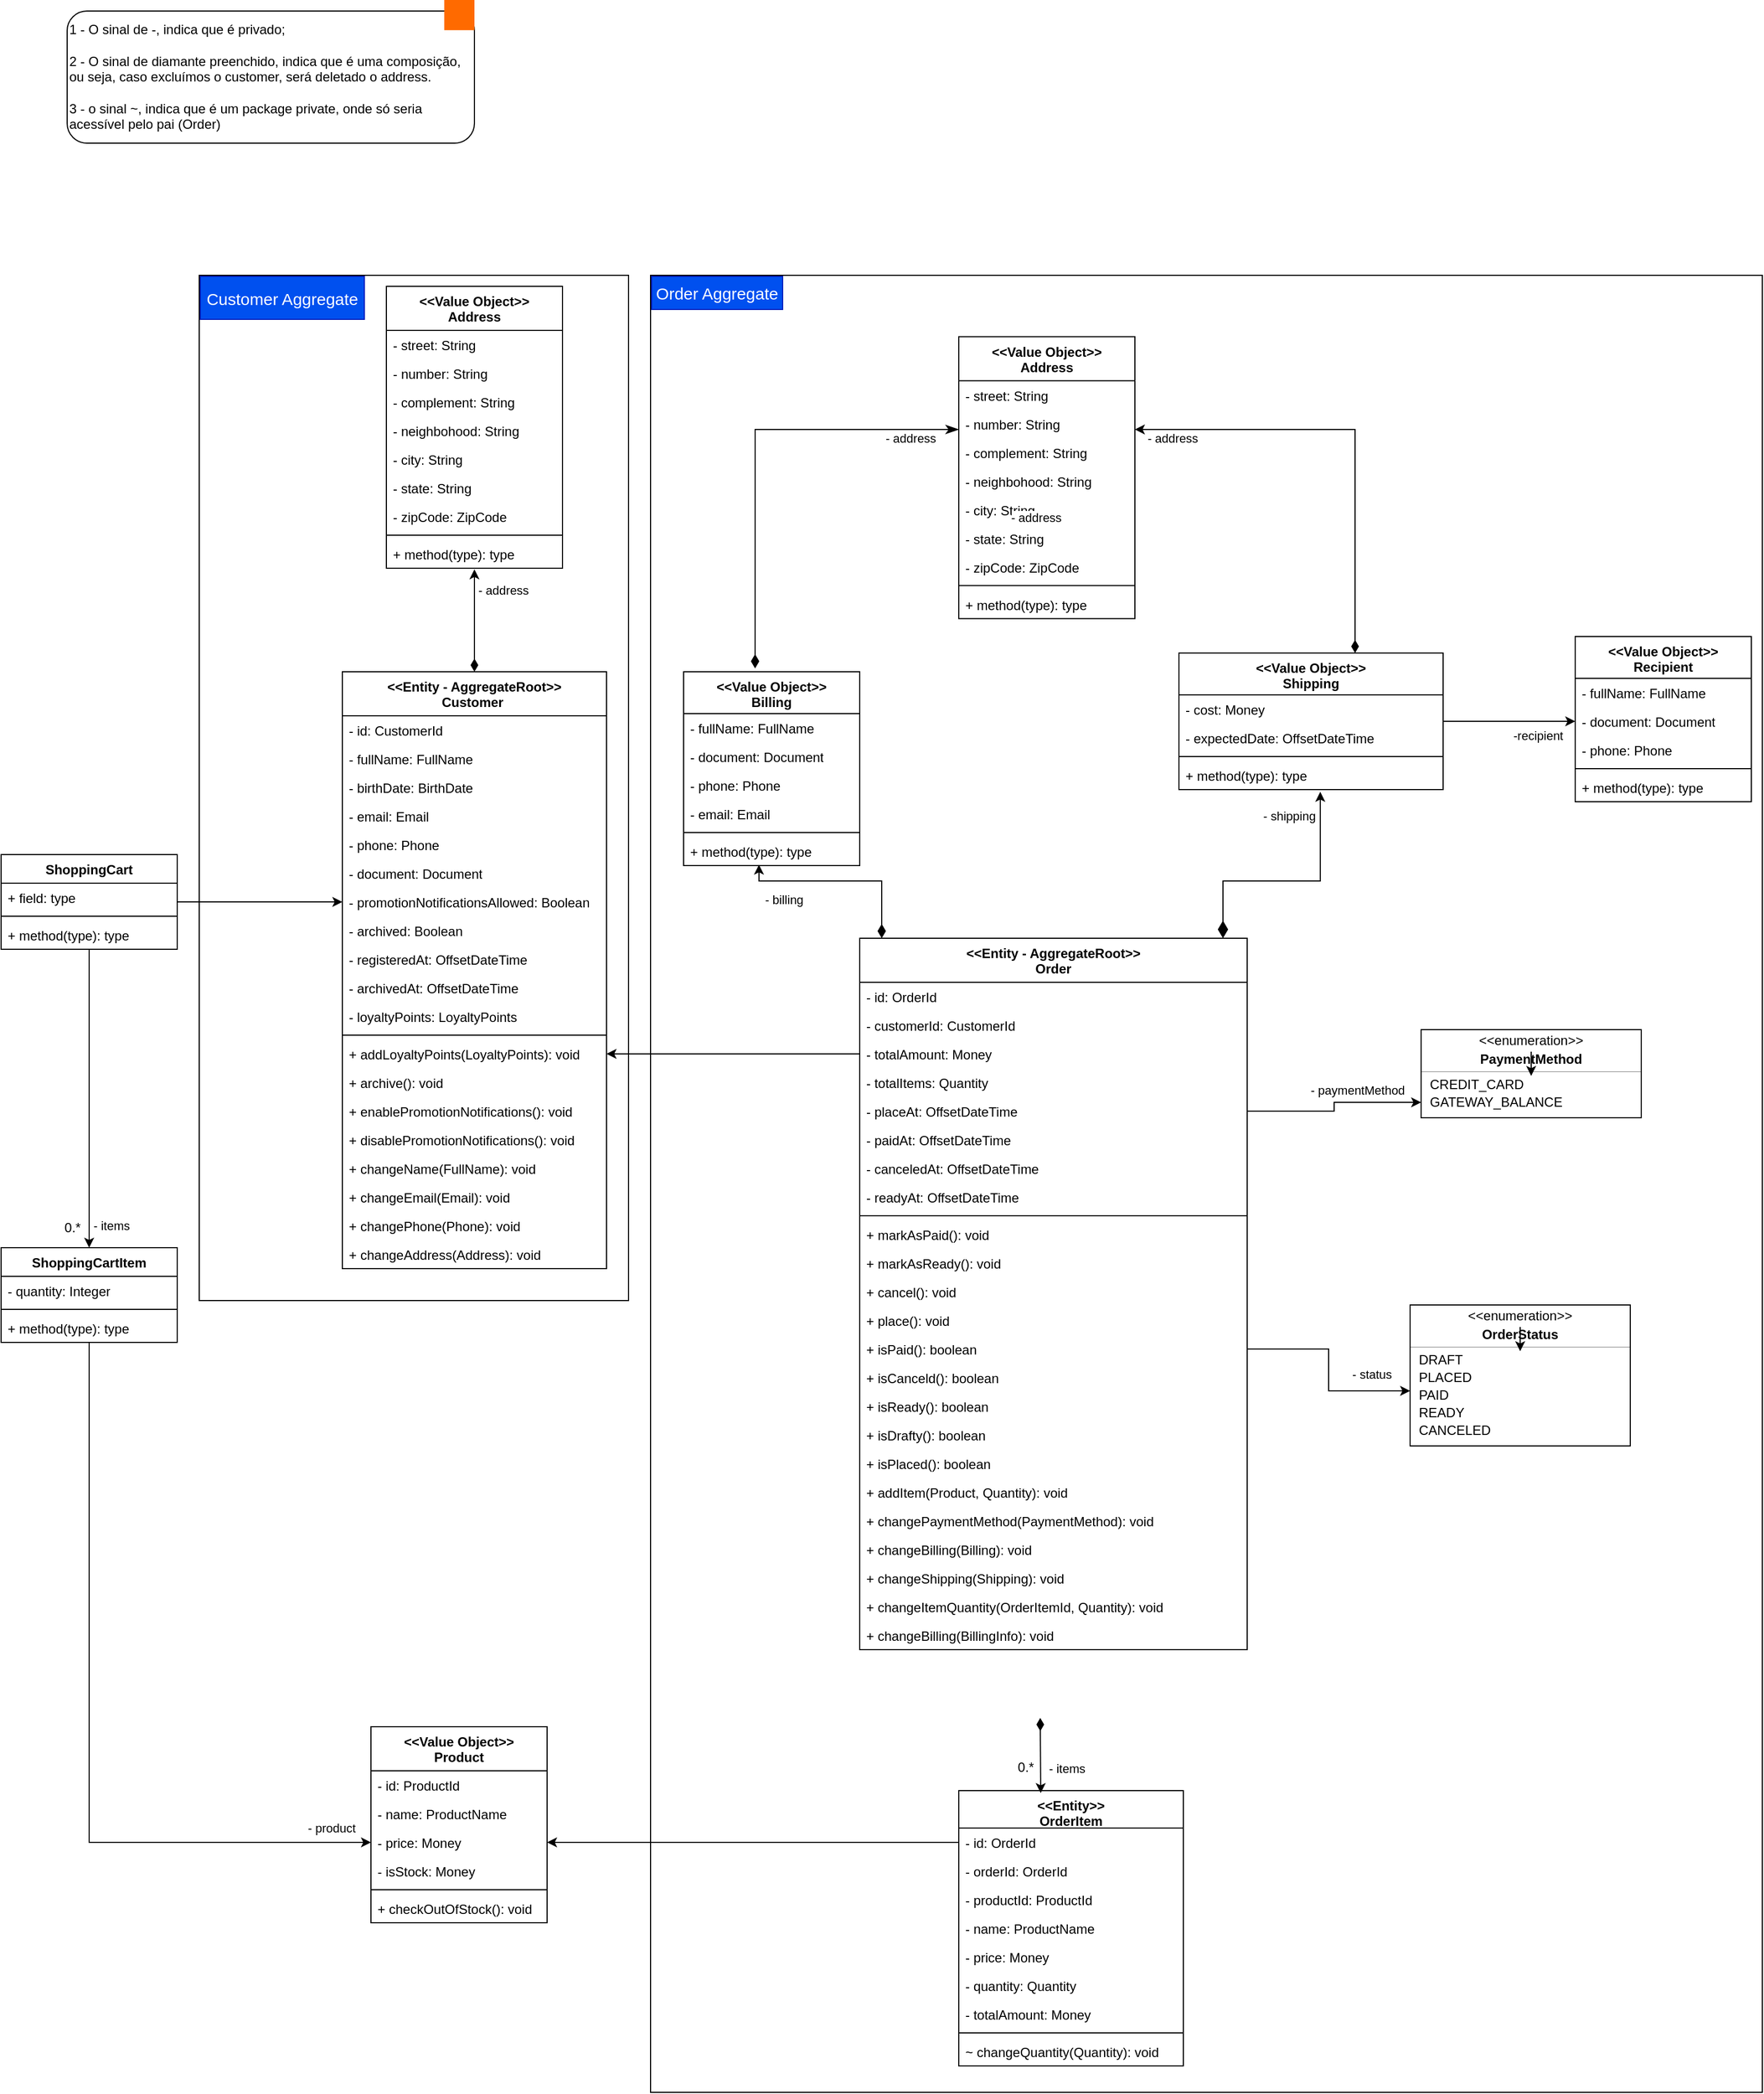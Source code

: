 <mxfile version="28.2.5">
  <diagram name="Página-1" id="GZTUtYAtLmb8CdipmBVA">
    <mxGraphModel dx="1426" dy="2010" grid="1" gridSize="10" guides="1" tooltips="1" connect="1" arrows="1" fold="1" page="1" pageScale="1" pageWidth="827" pageHeight="1169" background="none" math="0" shadow="0">
      <root>
        <mxCell id="0" />
        <mxCell id="1" parent="0" />
        <mxCell id="ZbJWRD8eEI1Ra9pvJPfs-93" value="" style="rounded=0;whiteSpace=wrap;html=1;fillColor=none;" parent="1" vertex="1">
          <mxGeometry x="180" y="-140" width="390" height="931" as="geometry" />
        </mxCell>
        <mxCell id="ZbJWRD8eEI1Ra9pvJPfs-89" value="" style="rounded=0;whiteSpace=wrap;html=1;gradientColor=none;fillColor=none;" parent="1" vertex="1">
          <mxGeometry x="590" y="-140" width="1010" height="1650" as="geometry" />
        </mxCell>
        <mxCell id="lsGLsEjRRWgy3Efg2B9T-23" value="ShoppingCart" style="swimlane;fontStyle=1;align=center;verticalAlign=top;childLayout=stackLayout;horizontal=1;startSize=26;horizontalStack=0;resizeParent=1;resizeParentMax=0;resizeLast=0;collapsible=1;marginBottom=0;whiteSpace=wrap;html=1;" parent="1" vertex="1">
          <mxGeometry y="386" width="160" height="86" as="geometry" />
        </mxCell>
        <mxCell id="lsGLsEjRRWgy3Efg2B9T-24" value="+ field: type" style="text;strokeColor=none;fillColor=none;align=left;verticalAlign=top;spacingLeft=4;spacingRight=4;overflow=hidden;rotatable=0;points=[[0,0.5],[1,0.5]];portConstraint=eastwest;whiteSpace=wrap;html=1;" parent="lsGLsEjRRWgy3Efg2B9T-23" vertex="1">
          <mxGeometry y="26" width="160" height="26" as="geometry" />
        </mxCell>
        <mxCell id="lsGLsEjRRWgy3Efg2B9T-25" value="" style="line;strokeWidth=1;fillColor=none;align=left;verticalAlign=middle;spacingTop=-1;spacingLeft=3;spacingRight=3;rotatable=0;labelPosition=right;points=[];portConstraint=eastwest;strokeColor=inherit;" parent="lsGLsEjRRWgy3Efg2B9T-23" vertex="1">
          <mxGeometry y="52" width="160" height="8" as="geometry" />
        </mxCell>
        <mxCell id="lsGLsEjRRWgy3Efg2B9T-26" value="+ method(type): type" style="text;strokeColor=none;fillColor=none;align=left;verticalAlign=top;spacingLeft=4;spacingRight=4;overflow=hidden;rotatable=0;points=[[0,0.5],[1,0.5]];portConstraint=eastwest;whiteSpace=wrap;html=1;" parent="lsGLsEjRRWgy3Efg2B9T-23" vertex="1">
          <mxGeometry y="60" width="160" height="26" as="geometry" />
        </mxCell>
        <mxCell id="lsGLsEjRRWgy3Efg2B9T-27" value="&lt;div&gt;&amp;lt;&amp;lt;Entity - AggregateRoot&amp;gt;&amp;gt;&lt;span style=&quot;background-color: transparent; color: light-dark(rgb(0, 0, 0), rgb(255, 255, 255));&quot;&gt;&lt;/span&gt;&lt;/div&gt;&lt;div&gt;&lt;span style=&quot;background-color: transparent; color: light-dark(rgb(0, 0, 0), rgb(255, 255, 255));&quot;&gt;Customer&amp;nbsp;&lt;/span&gt;&lt;/div&gt;" style="swimlane;fontStyle=1;align=center;verticalAlign=top;childLayout=stackLayout;horizontal=1;startSize=40;horizontalStack=0;resizeParent=1;resizeParentMax=0;resizeLast=0;collapsible=1;marginBottom=0;whiteSpace=wrap;html=1;" parent="1" vertex="1">
          <mxGeometry x="310" y="220" width="240" height="542" as="geometry" />
        </mxCell>
        <mxCell id="lsGLsEjRRWgy3Efg2B9T-28" value="- id: CustomerId" style="text;strokeColor=none;fillColor=none;align=left;verticalAlign=top;spacingLeft=4;spacingRight=4;overflow=hidden;rotatable=0;points=[[0,0.5],[1,0.5]];portConstraint=eastwest;whiteSpace=wrap;html=1;" parent="lsGLsEjRRWgy3Efg2B9T-27" vertex="1">
          <mxGeometry y="40" width="240" height="26" as="geometry" />
        </mxCell>
        <mxCell id="0FfHhmurZJwmchbnIuFu-1" value="- fullName: FullName" style="text;strokeColor=none;fillColor=none;align=left;verticalAlign=top;spacingLeft=4;spacingRight=4;overflow=hidden;rotatable=0;points=[[0,0.5],[1,0.5]];portConstraint=eastwest;whiteSpace=wrap;html=1;" parent="lsGLsEjRRWgy3Efg2B9T-27" vertex="1">
          <mxGeometry y="66" width="240" height="26" as="geometry" />
        </mxCell>
        <mxCell id="IrXDIPh7EPaMqDA0Avj6-1" value="- birthDate: BirthDate" style="text;strokeColor=none;fillColor=none;align=left;verticalAlign=top;spacingLeft=4;spacingRight=4;overflow=hidden;rotatable=0;points=[[0,0.5],[1,0.5]];portConstraint=eastwest;whiteSpace=wrap;html=1;" parent="lsGLsEjRRWgy3Efg2B9T-27" vertex="1">
          <mxGeometry y="92" width="240" height="26" as="geometry" />
        </mxCell>
        <mxCell id="lsGLsEjRRWgy3Efg2B9T-44" value="- email: Email" style="text;strokeColor=none;fillColor=none;align=left;verticalAlign=top;spacingLeft=4;spacingRight=4;overflow=hidden;rotatable=0;points=[[0,0.5],[1,0.5]];portConstraint=eastwest;whiteSpace=wrap;html=1;" parent="lsGLsEjRRWgy3Efg2B9T-27" vertex="1">
          <mxGeometry y="118" width="240" height="26" as="geometry" />
        </mxCell>
        <mxCell id="IrXDIPh7EPaMqDA0Avj6-2" value="- phone: Phone" style="text;strokeColor=none;fillColor=none;align=left;verticalAlign=top;spacingLeft=4;spacingRight=4;overflow=hidden;rotatable=0;points=[[0,0.5],[1,0.5]];portConstraint=eastwest;whiteSpace=wrap;html=1;" parent="lsGLsEjRRWgy3Efg2B9T-27" vertex="1">
          <mxGeometry y="144" width="240" height="26" as="geometry" />
        </mxCell>
        <mxCell id="lsGLsEjRRWgy3Efg2B9T-45" value="- document: Document" style="text;strokeColor=none;fillColor=none;align=left;verticalAlign=top;spacingLeft=4;spacingRight=4;overflow=hidden;rotatable=0;points=[[0,0.5],[1,0.5]];portConstraint=eastwest;whiteSpace=wrap;html=1;" parent="lsGLsEjRRWgy3Efg2B9T-27" vertex="1">
          <mxGeometry y="170" width="240" height="26" as="geometry" />
        </mxCell>
        <mxCell id="lsGLsEjRRWgy3Efg2B9T-47" value="- promotionNotificationsAllowed: Boolean" style="text;strokeColor=none;fillColor=none;align=left;verticalAlign=top;spacingLeft=4;spacingRight=4;overflow=hidden;rotatable=0;points=[[0,0.5],[1,0.5]];portConstraint=eastwest;whiteSpace=wrap;html=1;" parent="lsGLsEjRRWgy3Efg2B9T-27" vertex="1">
          <mxGeometry y="196" width="240" height="26" as="geometry" />
        </mxCell>
        <mxCell id="IrXDIPh7EPaMqDA0Avj6-3" value="- archived: Boolean" style="text;strokeColor=none;fillColor=none;align=left;verticalAlign=top;spacingLeft=4;spacingRight=4;overflow=hidden;rotatable=0;points=[[0,0.5],[1,0.5]];portConstraint=eastwest;whiteSpace=wrap;html=1;" parent="lsGLsEjRRWgy3Efg2B9T-27" vertex="1">
          <mxGeometry y="222" width="240" height="26" as="geometry" />
        </mxCell>
        <mxCell id="IrXDIPh7EPaMqDA0Avj6-6" value="- registeredAt: OffsetDateTime" style="text;strokeColor=none;fillColor=none;align=left;verticalAlign=top;spacingLeft=4;spacingRight=4;overflow=hidden;rotatable=0;points=[[0,0.5],[1,0.5]];portConstraint=eastwest;whiteSpace=wrap;html=1;" parent="lsGLsEjRRWgy3Efg2B9T-27" vertex="1">
          <mxGeometry y="248" width="240" height="26" as="geometry" />
        </mxCell>
        <mxCell id="IrXDIPh7EPaMqDA0Avj6-8" value="- archivedAt: OffsetDateTime" style="text;strokeColor=none;fillColor=none;align=left;verticalAlign=top;spacingLeft=4;spacingRight=4;overflow=hidden;rotatable=0;points=[[0,0.5],[1,0.5]];portConstraint=eastwest;whiteSpace=wrap;html=1;" parent="lsGLsEjRRWgy3Efg2B9T-27" vertex="1">
          <mxGeometry y="274" width="240" height="26" as="geometry" />
        </mxCell>
        <mxCell id="IrXDIPh7EPaMqDA0Avj6-13" value="- loyaltyPoints: LoyaltyPoints" style="text;strokeColor=none;fillColor=none;align=left;verticalAlign=top;spacingLeft=4;spacingRight=4;overflow=hidden;rotatable=0;points=[[0,0.5],[1,0.5]];portConstraint=eastwest;whiteSpace=wrap;html=1;" parent="lsGLsEjRRWgy3Efg2B9T-27" vertex="1">
          <mxGeometry y="300" width="240" height="26" as="geometry" />
        </mxCell>
        <mxCell id="lsGLsEjRRWgy3Efg2B9T-29" value="" style="line;strokeWidth=1;fillColor=none;align=left;verticalAlign=middle;spacingTop=-1;spacingLeft=3;spacingRight=3;rotatable=0;labelPosition=right;points=[];portConstraint=eastwest;strokeColor=inherit;" parent="lsGLsEjRRWgy3Efg2B9T-27" vertex="1">
          <mxGeometry y="326" width="240" height="8" as="geometry" />
        </mxCell>
        <mxCell id="lsGLsEjRRWgy3Efg2B9T-30" value="+ addLoyaltyPoints(LoyaltyPoints): void" style="text;strokeColor=none;fillColor=none;align=left;verticalAlign=top;spacingLeft=4;spacingRight=4;overflow=hidden;rotatable=0;points=[[0,0.5],[1,0.5]];portConstraint=eastwest;whiteSpace=wrap;html=1;" parent="lsGLsEjRRWgy3Efg2B9T-27" vertex="1">
          <mxGeometry y="334" width="240" height="26" as="geometry" />
        </mxCell>
        <mxCell id="8MQEZoxUqFhfqiZca8yh-1" value="+ archive(): void" style="text;strokeColor=none;fillColor=none;align=left;verticalAlign=top;spacingLeft=4;spacingRight=4;overflow=hidden;rotatable=0;points=[[0,0.5],[1,0.5]];portConstraint=eastwest;whiteSpace=wrap;html=1;" parent="lsGLsEjRRWgy3Efg2B9T-27" vertex="1">
          <mxGeometry y="360" width="240" height="26" as="geometry" />
        </mxCell>
        <mxCell id="8MQEZoxUqFhfqiZca8yh-2" value="+ enablePromotionNotifications(): void" style="text;strokeColor=none;fillColor=none;align=left;verticalAlign=top;spacingLeft=4;spacingRight=4;overflow=hidden;rotatable=0;points=[[0,0.5],[1,0.5]];portConstraint=eastwest;whiteSpace=wrap;html=1;" parent="lsGLsEjRRWgy3Efg2B9T-27" vertex="1">
          <mxGeometry y="386" width="240" height="26" as="geometry" />
        </mxCell>
        <mxCell id="lsGLsEjRRWgy3Efg2B9T-46" value="+ disablePromotionNotifications(): void" style="text;strokeColor=none;fillColor=none;align=left;verticalAlign=top;spacingLeft=4;spacingRight=4;overflow=hidden;rotatable=0;points=[[0,0.5],[1,0.5]];portConstraint=eastwest;whiteSpace=wrap;html=1;" parent="lsGLsEjRRWgy3Efg2B9T-27" vertex="1">
          <mxGeometry y="412" width="240" height="26" as="geometry" />
        </mxCell>
        <mxCell id="8MQEZoxUqFhfqiZca8yh-3" value="+ changeName(FullName): void" style="text;strokeColor=none;fillColor=none;align=left;verticalAlign=top;spacingLeft=4;spacingRight=4;overflow=hidden;rotatable=0;points=[[0,0.5],[1,0.5]];portConstraint=eastwest;whiteSpace=wrap;html=1;" parent="lsGLsEjRRWgy3Efg2B9T-27" vertex="1">
          <mxGeometry y="438" width="240" height="26" as="geometry" />
        </mxCell>
        <mxCell id="8MQEZoxUqFhfqiZca8yh-4" value="+ changeEmail(Email): void" style="text;strokeColor=none;fillColor=none;align=left;verticalAlign=top;spacingLeft=4;spacingRight=4;overflow=hidden;rotatable=0;points=[[0,0.5],[1,0.5]];portConstraint=eastwest;whiteSpace=wrap;html=1;" parent="lsGLsEjRRWgy3Efg2B9T-27" vertex="1">
          <mxGeometry y="464" width="240" height="26" as="geometry" />
        </mxCell>
        <mxCell id="8MQEZoxUqFhfqiZca8yh-5" value="+ changePhone(Phone): void" style="text;strokeColor=none;fillColor=none;align=left;verticalAlign=top;spacingLeft=4;spacingRight=4;overflow=hidden;rotatable=0;points=[[0,0.5],[1,0.5]];portConstraint=eastwest;whiteSpace=wrap;html=1;" parent="lsGLsEjRRWgy3Efg2B9T-27" vertex="1">
          <mxGeometry y="490" width="240" height="26" as="geometry" />
        </mxCell>
        <mxCell id="qNsiMf-YWHq0yiiy-Iy_-15" value="+ changeAddress(Address): void" style="text;strokeColor=none;fillColor=none;align=left;verticalAlign=top;spacingLeft=4;spacingRight=4;overflow=hidden;rotatable=0;points=[[0,0.5],[1,0.5]];portConstraint=eastwest;whiteSpace=wrap;html=1;" parent="lsGLsEjRRWgy3Efg2B9T-27" vertex="1">
          <mxGeometry y="516" width="240" height="26" as="geometry" />
        </mxCell>
        <mxCell id="lsGLsEjRRWgy3Efg2B9T-31" value="&lt;div&gt;&amp;lt;&amp;lt;Entity - AggregateRoot&amp;gt;&amp;gt;&lt;/div&gt;Order" style="swimlane;fontStyle=1;align=center;verticalAlign=top;childLayout=stackLayout;horizontal=1;startSize=40;horizontalStack=0;resizeParent=1;resizeParentMax=0;resizeLast=0;collapsible=1;marginBottom=0;whiteSpace=wrap;html=1;" parent="1" vertex="1">
          <mxGeometry x="780" y="462" width="352" height="646" as="geometry" />
        </mxCell>
        <mxCell id="ZbJWRD8eEI1Ra9pvJPfs-3" value="- id: OrderId" style="text;strokeColor=none;fillColor=none;align=left;verticalAlign=top;spacingLeft=4;spacingRight=4;overflow=hidden;rotatable=0;points=[[0,0.5],[1,0.5]];portConstraint=eastwest;whiteSpace=wrap;html=1;" parent="lsGLsEjRRWgy3Efg2B9T-31" vertex="1">
          <mxGeometry y="40" width="352" height="26" as="geometry" />
        </mxCell>
        <mxCell id="ZbJWRD8eEI1Ra9pvJPfs-88" value="- customerId: CustomerId" style="text;strokeColor=none;fillColor=none;align=left;verticalAlign=top;spacingLeft=4;spacingRight=4;overflow=hidden;rotatable=0;points=[[0,0.5],[1,0.5]];portConstraint=eastwest;whiteSpace=wrap;html=1;" parent="lsGLsEjRRWgy3Efg2B9T-31" vertex="1">
          <mxGeometry y="66" width="352" height="26" as="geometry" />
        </mxCell>
        <mxCell id="ZbJWRD8eEI1Ra9pvJPfs-4" value="- totalAmount: Money" style="text;strokeColor=none;fillColor=none;align=left;verticalAlign=top;spacingLeft=4;spacingRight=4;overflow=hidden;rotatable=0;points=[[0,0.5],[1,0.5]];portConstraint=eastwest;whiteSpace=wrap;html=1;" parent="lsGLsEjRRWgy3Efg2B9T-31" vertex="1">
          <mxGeometry y="92" width="352" height="26" as="geometry" />
        </mxCell>
        <mxCell id="ZbJWRD8eEI1Ra9pvJPfs-6" value="- totalItems: Quantity" style="text;strokeColor=none;fillColor=none;align=left;verticalAlign=top;spacingLeft=4;spacingRight=4;overflow=hidden;rotatable=0;points=[[0,0.5],[1,0.5]];portConstraint=eastwest;whiteSpace=wrap;html=1;" parent="lsGLsEjRRWgy3Efg2B9T-31" vertex="1">
          <mxGeometry y="118" width="352" height="26" as="geometry" />
        </mxCell>
        <mxCell id="ZbJWRD8eEI1Ra9pvJPfs-7" value="- placeAt: OffsetDateTime" style="text;strokeColor=none;fillColor=none;align=left;verticalAlign=top;spacingLeft=4;spacingRight=4;overflow=hidden;rotatable=0;points=[[0,0.5],[1,0.5]];portConstraint=eastwest;whiteSpace=wrap;html=1;" parent="lsGLsEjRRWgy3Efg2B9T-31" vertex="1">
          <mxGeometry y="144" width="352" height="26" as="geometry" />
        </mxCell>
        <mxCell id="ZbJWRD8eEI1Ra9pvJPfs-8" value="- paidAt: OffsetDateTime" style="text;strokeColor=none;fillColor=none;align=left;verticalAlign=top;spacingLeft=4;spacingRight=4;overflow=hidden;rotatable=0;points=[[0,0.5],[1,0.5]];portConstraint=eastwest;whiteSpace=wrap;html=1;" parent="lsGLsEjRRWgy3Efg2B9T-31" vertex="1">
          <mxGeometry y="170" width="352" height="26" as="geometry" />
        </mxCell>
        <mxCell id="ZbJWRD8eEI1Ra9pvJPfs-9" value="- canceledAt: OffsetDateTime" style="text;strokeColor=none;fillColor=none;align=left;verticalAlign=top;spacingLeft=4;spacingRight=4;overflow=hidden;rotatable=0;points=[[0,0.5],[1,0.5]];portConstraint=eastwest;whiteSpace=wrap;html=1;" parent="lsGLsEjRRWgy3Efg2B9T-31" vertex="1">
          <mxGeometry y="196" width="352" height="26" as="geometry" />
        </mxCell>
        <mxCell id="ZbJWRD8eEI1Ra9pvJPfs-10" value="- readyAt: OffsetDateTime" style="text;strokeColor=none;fillColor=none;align=left;verticalAlign=top;spacingLeft=4;spacingRight=4;overflow=hidden;rotatable=0;points=[[0,0.5],[1,0.5]];portConstraint=eastwest;whiteSpace=wrap;html=1;" parent="lsGLsEjRRWgy3Efg2B9T-31" vertex="1">
          <mxGeometry y="222" width="352" height="26" as="geometry" />
        </mxCell>
        <mxCell id="lsGLsEjRRWgy3Efg2B9T-33" value="" style="line;strokeWidth=1;fillColor=none;align=left;verticalAlign=middle;spacingTop=-1;spacingLeft=3;spacingRight=3;rotatable=0;labelPosition=right;points=[];portConstraint=eastwest;strokeColor=inherit;" parent="lsGLsEjRRWgy3Efg2B9T-31" vertex="1">
          <mxGeometry y="248" width="352" height="8" as="geometry" />
        </mxCell>
        <mxCell id="lsGLsEjRRWgy3Efg2B9T-34" value="+ markAsPaid(): void" style="text;strokeColor=none;fillColor=none;align=left;verticalAlign=top;spacingLeft=4;spacingRight=4;overflow=hidden;rotatable=0;points=[[0,0.5],[1,0.5]];portConstraint=eastwest;whiteSpace=wrap;html=1;" parent="lsGLsEjRRWgy3Efg2B9T-31" vertex="1">
          <mxGeometry y="256" width="352" height="26" as="geometry" />
        </mxCell>
        <mxCell id="ZbJWRD8eEI1Ra9pvJPfs-12" value="+ markAsReady(): void" style="text;strokeColor=none;fillColor=none;align=left;verticalAlign=top;spacingLeft=4;spacingRight=4;overflow=hidden;rotatable=0;points=[[0,0.5],[1,0.5]];portConstraint=eastwest;whiteSpace=wrap;html=1;" parent="lsGLsEjRRWgy3Efg2B9T-31" vertex="1">
          <mxGeometry y="282" width="352" height="26" as="geometry" />
        </mxCell>
        <mxCell id="ZbJWRD8eEI1Ra9pvJPfs-13" value="+ cancel(): void" style="text;strokeColor=none;fillColor=none;align=left;verticalAlign=top;spacingLeft=4;spacingRight=4;overflow=hidden;rotatable=0;points=[[0,0.5],[1,0.5]];portConstraint=eastwest;whiteSpace=wrap;html=1;" parent="lsGLsEjRRWgy3Efg2B9T-31" vertex="1">
          <mxGeometry y="308" width="352" height="26" as="geometry" />
        </mxCell>
        <mxCell id="ZbJWRD8eEI1Ra9pvJPfs-14" value="+ place(): void" style="text;strokeColor=none;fillColor=none;align=left;verticalAlign=top;spacingLeft=4;spacingRight=4;overflow=hidden;rotatable=0;points=[[0,0.5],[1,0.5]];portConstraint=eastwest;whiteSpace=wrap;html=1;" parent="lsGLsEjRRWgy3Efg2B9T-31" vertex="1">
          <mxGeometry y="334" width="352" height="26" as="geometry" />
        </mxCell>
        <mxCell id="ZbJWRD8eEI1Ra9pvJPfs-15" value="+ isPaid(): boolean" style="text;strokeColor=none;fillColor=none;align=left;verticalAlign=top;spacingLeft=4;spacingRight=4;overflow=hidden;rotatable=0;points=[[0,0.5],[1,0.5]];portConstraint=eastwest;whiteSpace=wrap;html=1;" parent="lsGLsEjRRWgy3Efg2B9T-31" vertex="1">
          <mxGeometry y="360" width="352" height="26" as="geometry" />
        </mxCell>
        <mxCell id="ZbJWRD8eEI1Ra9pvJPfs-16" value="+ isCanceld(): boolean" style="text;strokeColor=none;fillColor=none;align=left;verticalAlign=top;spacingLeft=4;spacingRight=4;overflow=hidden;rotatable=0;points=[[0,0.5],[1,0.5]];portConstraint=eastwest;whiteSpace=wrap;html=1;" parent="lsGLsEjRRWgy3Efg2B9T-31" vertex="1">
          <mxGeometry y="386" width="352" height="26" as="geometry" />
        </mxCell>
        <mxCell id="ZbJWRD8eEI1Ra9pvJPfs-17" value="+ isReady(): boolean" style="text;strokeColor=none;fillColor=none;align=left;verticalAlign=top;spacingLeft=4;spacingRight=4;overflow=hidden;rotatable=0;points=[[0,0.5],[1,0.5]];portConstraint=eastwest;whiteSpace=wrap;html=1;" parent="lsGLsEjRRWgy3Efg2B9T-31" vertex="1">
          <mxGeometry y="412" width="352" height="26" as="geometry" />
        </mxCell>
        <mxCell id="ZbJWRD8eEI1Ra9pvJPfs-18" value="+ isDrafty(): boolean" style="text;strokeColor=none;fillColor=none;align=left;verticalAlign=top;spacingLeft=4;spacingRight=4;overflow=hidden;rotatable=0;points=[[0,0.5],[1,0.5]];portConstraint=eastwest;whiteSpace=wrap;html=1;" parent="lsGLsEjRRWgy3Efg2B9T-31" vertex="1">
          <mxGeometry y="438" width="352" height="26" as="geometry" />
        </mxCell>
        <mxCell id="ZbJWRD8eEI1Ra9pvJPfs-19" value="+ isPlaced(): boolean" style="text;strokeColor=none;fillColor=none;align=left;verticalAlign=top;spacingLeft=4;spacingRight=4;overflow=hidden;rotatable=0;points=[[0,0.5],[1,0.5]];portConstraint=eastwest;whiteSpace=wrap;html=1;" parent="lsGLsEjRRWgy3Efg2B9T-31" vertex="1">
          <mxGeometry y="464" width="352" height="26" as="geometry" />
        </mxCell>
        <mxCell id="ZbJWRD8eEI1Ra9pvJPfs-20" value="+ addItem(Product, Quantity): void" style="text;strokeColor=none;fillColor=none;align=left;verticalAlign=top;spacingLeft=4;spacingRight=4;overflow=hidden;rotatable=0;points=[[0,0.5],[1,0.5]];portConstraint=eastwest;whiteSpace=wrap;html=1;" parent="lsGLsEjRRWgy3Efg2B9T-31" vertex="1">
          <mxGeometry y="490" width="352" height="26" as="geometry" />
        </mxCell>
        <mxCell id="ZbJWRD8eEI1Ra9pvJPfs-86" value="+ changePaymentMethod(PaymentMethod): void" style="text;strokeColor=none;fillColor=none;align=left;verticalAlign=top;spacingLeft=4;spacingRight=4;overflow=hidden;rotatable=0;points=[[0,0.5],[1,0.5]];portConstraint=eastwest;whiteSpace=wrap;html=1;" parent="lsGLsEjRRWgy3Efg2B9T-31" vertex="1">
          <mxGeometry y="516" width="352" height="26" as="geometry" />
        </mxCell>
        <mxCell id="ZbJWRD8eEI1Ra9pvJPfs-48" value="+ changeBilling(Billing): void" style="text;strokeColor=none;fillColor=none;align=left;verticalAlign=top;spacingLeft=4;spacingRight=4;overflow=hidden;rotatable=0;points=[[0,0.5],[1,0.5]];portConstraint=eastwest;whiteSpace=wrap;html=1;" parent="lsGLsEjRRWgy3Efg2B9T-31" vertex="1">
          <mxGeometry y="542" width="352" height="26" as="geometry" />
        </mxCell>
        <mxCell id="ZbJWRD8eEI1Ra9pvJPfs-51" value="+ changeShipping(Shipping): void" style="text;strokeColor=none;fillColor=none;align=left;verticalAlign=top;spacingLeft=4;spacingRight=4;overflow=hidden;rotatable=0;points=[[0,0.5],[1,0.5]];portConstraint=eastwest;whiteSpace=wrap;html=1;" parent="lsGLsEjRRWgy3Efg2B9T-31" vertex="1">
          <mxGeometry y="568" width="352" height="26" as="geometry" />
        </mxCell>
        <mxCell id="ZbJWRD8eEI1Ra9pvJPfs-85" value="+ changeItemQuantity(OrderItemId, Quantity): void" style="text;strokeColor=none;fillColor=none;align=left;verticalAlign=top;spacingLeft=4;spacingRight=4;overflow=hidden;rotatable=0;points=[[0,0.5],[1,0.5]];portConstraint=eastwest;whiteSpace=wrap;html=1;" parent="lsGLsEjRRWgy3Efg2B9T-31" vertex="1">
          <mxGeometry y="594" width="352" height="26" as="geometry" />
        </mxCell>
        <mxCell id="ZbJWRD8eEI1Ra9pvJPfs-92" value="+ changeBilling(BillingInfo): void" style="text;strokeColor=none;fillColor=none;align=left;verticalAlign=top;spacingLeft=4;spacingRight=4;overflow=hidden;rotatable=0;points=[[0,0.5],[1,0.5]];portConstraint=eastwest;whiteSpace=wrap;html=1;" parent="lsGLsEjRRWgy3Efg2B9T-31" vertex="1">
          <mxGeometry y="620" width="352" height="26" as="geometry" />
        </mxCell>
        <mxCell id="lsGLsEjRRWgy3Efg2B9T-35" value="&lt;div&gt;&amp;lt;&amp;lt;Value Object&amp;gt;&amp;gt;&lt;/div&gt;Address" style="swimlane;fontStyle=1;align=center;verticalAlign=top;childLayout=stackLayout;horizontal=1;startSize=40;horizontalStack=0;resizeParent=1;resizeParentMax=0;resizeLast=0;collapsible=1;marginBottom=0;whiteSpace=wrap;html=1;" parent="1" vertex="1">
          <mxGeometry x="870" y="-84.3" width="160" height="256" as="geometry" />
        </mxCell>
        <mxCell id="lsGLsEjRRWgy3Efg2B9T-36" value="- street: String" style="text;strokeColor=none;fillColor=none;align=left;verticalAlign=top;spacingLeft=4;spacingRight=4;overflow=hidden;rotatable=0;points=[[0,0.5],[1,0.5]];portConstraint=eastwest;whiteSpace=wrap;html=1;" parent="lsGLsEjRRWgy3Efg2B9T-35" vertex="1">
          <mxGeometry y="40" width="160" height="26" as="geometry" />
        </mxCell>
        <mxCell id="qNsiMf-YWHq0yiiy-Iy_-8" value="- number: String" style="text;strokeColor=none;fillColor=none;align=left;verticalAlign=top;spacingLeft=4;spacingRight=4;overflow=hidden;rotatable=0;points=[[0,0.5],[1,0.5]];portConstraint=eastwest;whiteSpace=wrap;html=1;" parent="lsGLsEjRRWgy3Efg2B9T-35" vertex="1">
          <mxGeometry y="66" width="160" height="26" as="geometry" />
        </mxCell>
        <mxCell id="qNsiMf-YWHq0yiiy-Iy_-9" value="- complement: String" style="text;strokeColor=none;fillColor=none;align=left;verticalAlign=top;spacingLeft=4;spacingRight=4;overflow=hidden;rotatable=0;points=[[0,0.5],[1,0.5]];portConstraint=eastwest;whiteSpace=wrap;html=1;" parent="lsGLsEjRRWgy3Efg2B9T-35" vertex="1">
          <mxGeometry y="92" width="160" height="26" as="geometry" />
        </mxCell>
        <mxCell id="qNsiMf-YWHq0yiiy-Iy_-10" value="- neighbohood: String" style="text;strokeColor=none;fillColor=none;align=left;verticalAlign=top;spacingLeft=4;spacingRight=4;overflow=hidden;rotatable=0;points=[[0,0.5],[1,0.5]];portConstraint=eastwest;whiteSpace=wrap;html=1;" parent="lsGLsEjRRWgy3Efg2B9T-35" vertex="1">
          <mxGeometry y="118" width="160" height="26" as="geometry" />
        </mxCell>
        <mxCell id="qNsiMf-YWHq0yiiy-Iy_-11" value="- city: String" style="text;strokeColor=none;fillColor=none;align=left;verticalAlign=top;spacingLeft=4;spacingRight=4;overflow=hidden;rotatable=0;points=[[0,0.5],[1,0.5]];portConstraint=eastwest;whiteSpace=wrap;html=1;" parent="lsGLsEjRRWgy3Efg2B9T-35" vertex="1">
          <mxGeometry y="144" width="160" height="26" as="geometry" />
        </mxCell>
        <mxCell id="qNsiMf-YWHq0yiiy-Iy_-12" value="- state: String" style="text;strokeColor=none;fillColor=none;align=left;verticalAlign=top;spacingLeft=4;spacingRight=4;overflow=hidden;rotatable=0;points=[[0,0.5],[1,0.5]];portConstraint=eastwest;whiteSpace=wrap;html=1;" parent="lsGLsEjRRWgy3Efg2B9T-35" vertex="1">
          <mxGeometry y="170" width="160" height="26" as="geometry" />
        </mxCell>
        <mxCell id="qNsiMf-YWHq0yiiy-Iy_-13" value="- zipCode: ZipCode" style="text;strokeColor=none;fillColor=none;align=left;verticalAlign=top;spacingLeft=4;spacingRight=4;overflow=hidden;rotatable=0;points=[[0,0.5],[1,0.5]];portConstraint=eastwest;whiteSpace=wrap;html=1;" parent="lsGLsEjRRWgy3Efg2B9T-35" vertex="1">
          <mxGeometry y="196" width="160" height="26" as="geometry" />
        </mxCell>
        <mxCell id="lsGLsEjRRWgy3Efg2B9T-37" value="" style="line;strokeWidth=1;fillColor=none;align=left;verticalAlign=middle;spacingTop=-1;spacingLeft=3;spacingRight=3;rotatable=0;labelPosition=right;points=[];portConstraint=eastwest;strokeColor=inherit;" parent="lsGLsEjRRWgy3Efg2B9T-35" vertex="1">
          <mxGeometry y="222" width="160" height="8" as="geometry" />
        </mxCell>
        <mxCell id="lsGLsEjRRWgy3Efg2B9T-38" value="+ method(type): type" style="text;strokeColor=none;fillColor=none;align=left;verticalAlign=top;spacingLeft=4;spacingRight=4;overflow=hidden;rotatable=0;points=[[0,0.5],[1,0.5]];portConstraint=eastwest;whiteSpace=wrap;html=1;" parent="lsGLsEjRRWgy3Efg2B9T-35" vertex="1">
          <mxGeometry y="230" width="160" height="26" as="geometry" />
        </mxCell>
        <mxCell id="lsGLsEjRRWgy3Efg2B9T-70" style="edgeStyle=orthogonalEdgeStyle;rounded=0;orthogonalLoop=1;jettySize=auto;html=1;entryX=0;entryY=0.5;entryDx=0;entryDy=0;" parent="1" source="lsGLsEjRRWgy3Efg2B9T-39" target="lsGLsEjRRWgy3Efg2B9T-63" edge="1">
          <mxGeometry relative="1" as="geometry" />
        </mxCell>
        <mxCell id="lsGLsEjRRWgy3Efg2B9T-77" value="- product" style="edgeLabel;html=1;align=center;verticalAlign=middle;resizable=0;points=[];" parent="lsGLsEjRRWgy3Efg2B9T-70" vertex="1" connectable="0">
          <mxGeometry x="-0.029" y="-1" relative="1" as="geometry">
            <mxPoint x="221" y="96" as="offset" />
          </mxGeometry>
        </mxCell>
        <mxCell id="lsGLsEjRRWgy3Efg2B9T-39" value="ShoppingCartItem" style="swimlane;fontStyle=1;align=center;verticalAlign=top;childLayout=stackLayout;horizontal=1;startSize=26;horizontalStack=0;resizeParent=1;resizeParentMax=0;resizeLast=0;collapsible=1;marginBottom=0;whiteSpace=wrap;html=1;" parent="1" vertex="1">
          <mxGeometry y="743" width="160" height="86" as="geometry" />
        </mxCell>
        <mxCell id="lsGLsEjRRWgy3Efg2B9T-40" value="- quantity: Integer" style="text;strokeColor=none;fillColor=none;align=left;verticalAlign=top;spacingLeft=4;spacingRight=4;overflow=hidden;rotatable=0;points=[[0,0.5],[1,0.5]];portConstraint=eastwest;whiteSpace=wrap;html=1;" parent="lsGLsEjRRWgy3Efg2B9T-39" vertex="1">
          <mxGeometry y="26" width="160" height="26" as="geometry" />
        </mxCell>
        <mxCell id="lsGLsEjRRWgy3Efg2B9T-41" value="" style="line;strokeWidth=1;fillColor=none;align=left;verticalAlign=middle;spacingTop=-1;spacingLeft=3;spacingRight=3;rotatable=0;labelPosition=right;points=[];portConstraint=eastwest;strokeColor=inherit;" parent="lsGLsEjRRWgy3Efg2B9T-39" vertex="1">
          <mxGeometry y="52" width="160" height="8" as="geometry" />
        </mxCell>
        <mxCell id="lsGLsEjRRWgy3Efg2B9T-42" value="+ method(type): type" style="text;strokeColor=none;fillColor=none;align=left;verticalAlign=top;spacingLeft=4;spacingRight=4;overflow=hidden;rotatable=0;points=[[0,0.5],[1,0.5]];portConstraint=eastwest;whiteSpace=wrap;html=1;" parent="lsGLsEjRRWgy3Efg2B9T-39" vertex="1">
          <mxGeometry y="60" width="160" height="26" as="geometry" />
        </mxCell>
        <mxCell id="lsGLsEjRRWgy3Efg2B9T-61" value="&lt;div&gt;&amp;lt;&amp;lt;Value Object&amp;gt;&amp;gt;&lt;/div&gt;Product" style="swimlane;fontStyle=1;align=center;verticalAlign=top;childLayout=stackLayout;horizontal=1;startSize=40;horizontalStack=0;resizeParent=1;resizeParentMax=0;resizeLast=0;collapsible=1;marginBottom=0;whiteSpace=wrap;html=1;" parent="1" vertex="1">
          <mxGeometry x="336" y="1178" width="160" height="178" as="geometry" />
        </mxCell>
        <mxCell id="ZbJWRD8eEI1Ra9pvJPfs-109" value="- id: ProductId" style="text;strokeColor=none;fillColor=none;align=left;verticalAlign=top;spacingLeft=4;spacingRight=4;overflow=hidden;rotatable=0;points=[[0,0.5],[1,0.5]];portConstraint=eastwest;whiteSpace=wrap;html=1;" parent="lsGLsEjRRWgy3Efg2B9T-61" vertex="1">
          <mxGeometry y="40" width="160" height="26" as="geometry" />
        </mxCell>
        <mxCell id="lsGLsEjRRWgy3Efg2B9T-62" value="- name: ProductName" style="text;strokeColor=none;fillColor=none;align=left;verticalAlign=top;spacingLeft=4;spacingRight=4;overflow=hidden;rotatable=0;points=[[0,0.5],[1,0.5]];portConstraint=eastwest;whiteSpace=wrap;html=1;" parent="lsGLsEjRRWgy3Efg2B9T-61" vertex="1">
          <mxGeometry y="66" width="160" height="26" as="geometry" />
        </mxCell>
        <mxCell id="lsGLsEjRRWgy3Efg2B9T-63" value="- price: Money" style="text;strokeColor=none;fillColor=none;align=left;verticalAlign=top;spacingLeft=4;spacingRight=4;overflow=hidden;rotatable=0;points=[[0,0.5],[1,0.5]];portConstraint=eastwest;whiteSpace=wrap;html=1;" parent="lsGLsEjRRWgy3Efg2B9T-61" vertex="1">
          <mxGeometry y="92" width="160" height="26" as="geometry" />
        </mxCell>
        <mxCell id="ZbJWRD8eEI1Ra9pvJPfs-110" value="- isStock: Money" style="text;strokeColor=none;fillColor=none;align=left;verticalAlign=top;spacingLeft=4;spacingRight=4;overflow=hidden;rotatable=0;points=[[0,0.5],[1,0.5]];portConstraint=eastwest;whiteSpace=wrap;html=1;" parent="lsGLsEjRRWgy3Efg2B9T-61" vertex="1">
          <mxGeometry y="118" width="160" height="26" as="geometry" />
        </mxCell>
        <mxCell id="lsGLsEjRRWgy3Efg2B9T-64" value="" style="line;strokeWidth=1;fillColor=none;align=left;verticalAlign=middle;spacingTop=-1;spacingLeft=3;spacingRight=3;rotatable=0;labelPosition=right;points=[];portConstraint=eastwest;strokeColor=inherit;" parent="lsGLsEjRRWgy3Efg2B9T-61" vertex="1">
          <mxGeometry y="144" width="160" height="8" as="geometry" />
        </mxCell>
        <mxCell id="lsGLsEjRRWgy3Efg2B9T-65" value="+ checkOutOfStock(): void" style="text;strokeColor=none;fillColor=none;align=left;verticalAlign=top;spacingLeft=4;spacingRight=4;overflow=hidden;rotatable=0;points=[[0,0.5],[1,0.5]];portConstraint=eastwest;whiteSpace=wrap;html=1;" parent="lsGLsEjRRWgy3Efg2B9T-61" vertex="1">
          <mxGeometry y="152" width="160" height="26" as="geometry" />
        </mxCell>
        <mxCell id="lsGLsEjRRWgy3Efg2B9T-71" style="edgeStyle=orthogonalEdgeStyle;rounded=0;orthogonalLoop=1;jettySize=auto;html=1;entryX=1;entryY=0.5;entryDx=0;entryDy=0;exitX=0;exitY=0.5;exitDx=0;exitDy=0;" parent="1" source="lsGLsEjRRWgy3Efg2B9T-67" target="lsGLsEjRRWgy3Efg2B9T-63" edge="1">
          <mxGeometry relative="1" as="geometry" />
        </mxCell>
        <mxCell id="lsGLsEjRRWgy3Efg2B9T-66" value="&amp;lt;&amp;lt;Entity&amp;gt;&amp;gt;&lt;br&gt;OrderItem" style="swimlane;fontStyle=1;align=center;verticalAlign=top;childLayout=stackLayout;horizontal=1;startSize=34;horizontalStack=0;resizeParent=1;resizeParentMax=0;resizeLast=0;collapsible=1;marginBottom=0;whiteSpace=wrap;html=1;" parent="1" vertex="1">
          <mxGeometry x="870" y="1236" width="204" height="250" as="geometry" />
        </mxCell>
        <mxCell id="lsGLsEjRRWgy3Efg2B9T-67" value="- id: OrderId" style="text;strokeColor=none;fillColor=none;align=left;verticalAlign=top;spacingLeft=4;spacingRight=4;overflow=hidden;rotatable=0;points=[[0,0.5],[1,0.5]];portConstraint=eastwest;whiteSpace=wrap;html=1;" parent="lsGLsEjRRWgy3Efg2B9T-66" vertex="1">
          <mxGeometry y="34" width="204" height="26" as="geometry" />
        </mxCell>
        <mxCell id="ZbJWRD8eEI1Ra9pvJPfs-87" value="- orderId: OrderId" style="text;strokeColor=none;fillColor=none;align=left;verticalAlign=top;spacingLeft=4;spacingRight=4;overflow=hidden;rotatable=0;points=[[0,0.5],[1,0.5]];portConstraint=eastwest;whiteSpace=wrap;html=1;" parent="lsGLsEjRRWgy3Efg2B9T-66" vertex="1">
          <mxGeometry y="60" width="204" height="26" as="geometry" />
        </mxCell>
        <mxCell id="ZbJWRD8eEI1Ra9pvJPfs-80" value="- productId: ProductId" style="text;strokeColor=none;fillColor=none;align=left;verticalAlign=top;spacingLeft=4;spacingRight=4;overflow=hidden;rotatable=0;points=[[0,0.5],[1,0.5]];portConstraint=eastwest;whiteSpace=wrap;html=1;" parent="lsGLsEjRRWgy3Efg2B9T-66" vertex="1">
          <mxGeometry y="86" width="204" height="26" as="geometry" />
        </mxCell>
        <mxCell id="ZbJWRD8eEI1Ra9pvJPfs-81" value="- name: ProductName" style="text;strokeColor=none;fillColor=none;align=left;verticalAlign=top;spacingLeft=4;spacingRight=4;overflow=hidden;rotatable=0;points=[[0,0.5],[1,0.5]];portConstraint=eastwest;whiteSpace=wrap;html=1;" parent="lsGLsEjRRWgy3Efg2B9T-66" vertex="1">
          <mxGeometry y="112" width="204" height="26" as="geometry" />
        </mxCell>
        <mxCell id="ZbJWRD8eEI1Ra9pvJPfs-82" value="- price: Money" style="text;strokeColor=none;fillColor=none;align=left;verticalAlign=top;spacingLeft=4;spacingRight=4;overflow=hidden;rotatable=0;points=[[0,0.5],[1,0.5]];portConstraint=eastwest;whiteSpace=wrap;html=1;" parent="lsGLsEjRRWgy3Efg2B9T-66" vertex="1">
          <mxGeometry y="138" width="204" height="26" as="geometry" />
        </mxCell>
        <mxCell id="ZbJWRD8eEI1Ra9pvJPfs-83" value="- quantity: Quantity" style="text;strokeColor=none;fillColor=none;align=left;verticalAlign=top;spacingLeft=4;spacingRight=4;overflow=hidden;rotatable=0;points=[[0,0.5],[1,0.5]];portConstraint=eastwest;whiteSpace=wrap;html=1;" parent="lsGLsEjRRWgy3Efg2B9T-66" vertex="1">
          <mxGeometry y="164" width="204" height="26" as="geometry" />
        </mxCell>
        <mxCell id="ZbJWRD8eEI1Ra9pvJPfs-84" value="- totalAmount: Money" style="text;strokeColor=none;fillColor=none;align=left;verticalAlign=top;spacingLeft=4;spacingRight=4;overflow=hidden;rotatable=0;points=[[0,0.5],[1,0.5]];portConstraint=eastwest;whiteSpace=wrap;html=1;" parent="lsGLsEjRRWgy3Efg2B9T-66" vertex="1">
          <mxGeometry y="190" width="204" height="26" as="geometry" />
        </mxCell>
        <mxCell id="lsGLsEjRRWgy3Efg2B9T-68" value="" style="line;strokeWidth=1;fillColor=none;align=left;verticalAlign=middle;spacingTop=-1;spacingLeft=3;spacingRight=3;rotatable=0;labelPosition=right;points=[];portConstraint=eastwest;strokeColor=inherit;" parent="lsGLsEjRRWgy3Efg2B9T-66" vertex="1">
          <mxGeometry y="216" width="204" height="8" as="geometry" />
        </mxCell>
        <mxCell id="lsGLsEjRRWgy3Efg2B9T-69" value="~ changeQuantity(Quantity): void" style="text;strokeColor=none;fillColor=none;align=left;verticalAlign=top;spacingLeft=4;spacingRight=4;overflow=hidden;rotatable=0;points=[[0,0.5],[1,0.5]];portConstraint=eastwest;whiteSpace=wrap;html=1;" parent="lsGLsEjRRWgy3Efg2B9T-66" vertex="1">
          <mxGeometry y="224" width="204" height="26" as="geometry" />
        </mxCell>
        <mxCell id="lsGLsEjRRWgy3Efg2B9T-81" value="1 - O sinal de -, indica que é privado;&lt;div&gt;&lt;br&gt;2 - O sinal de diamante preenchido, indica que é uma composição, ou seja, caso excluímos o customer, será deletado o address.&lt;/div&gt;&lt;div&gt;&lt;br&gt;&lt;/div&gt;&lt;div&gt;3 - o sinal ~, indica que é um package private, onde só seria acessível pelo pai (Order)&lt;/div&gt;" style="rounded=1;whiteSpace=wrap;html=1;align=left;" parent="1" vertex="1">
          <mxGeometry x="60" y="-380" width="370" height="120" as="geometry" />
        </mxCell>
        <mxCell id="lsGLsEjRRWgy3Efg2B9T-83" value="" style="points=[];aspect=fixed;html=1;align=center;shadow=0;dashed=0;fillColor=#FF6A00;strokeColor=none;shape=mxgraph.alibaba_cloud.nlp-ie_text_information_extraction;" parent="1" vertex="1">
          <mxGeometry x="402.6" y="-390" width="27.4" height="27.4" as="geometry" />
        </mxCell>
        <mxCell id="IrXDIPh7EPaMqDA0Avj6-5" value="" style="group" parent="1" vertex="1" connectable="0">
          <mxGeometry x="230" y="390" width="80" height="35" as="geometry" />
        </mxCell>
        <mxCell id="lsGLsEjRRWgy3Efg2B9T-57" style="edgeStyle=orthogonalEdgeStyle;rounded=0;orthogonalLoop=1;jettySize=auto;html=1;entryX=0;entryY=0.5;entryDx=0;entryDy=0;" parent="IrXDIPh7EPaMqDA0Avj6-5" source="lsGLsEjRRWgy3Efg2B9T-23" target="lsGLsEjRRWgy3Efg2B9T-47" edge="1">
          <mxGeometry relative="1" as="geometry" />
        </mxCell>
        <mxCell id="lsGLsEjRRWgy3Efg2B9T-84" value="0.*" style="text;html=1;align=center;verticalAlign=middle;whiteSpace=wrap;rounded=0;" parent="1" vertex="1">
          <mxGeometry x="914" y="1200" width="34" height="30" as="geometry" />
        </mxCell>
        <mxCell id="lsGLsEjRRWgy3Efg2B9T-75" style="edgeStyle=orthogonalEdgeStyle;rounded=0;orthogonalLoop=1;jettySize=auto;html=1;entryX=0.5;entryY=0;entryDx=0;entryDy=0;" parent="1" source="lsGLsEjRRWgy3Efg2B9T-23" target="lsGLsEjRRWgy3Efg2B9T-39" edge="1">
          <mxGeometry relative="1" as="geometry" />
        </mxCell>
        <mxCell id="lsGLsEjRRWgy3Efg2B9T-76" value="- items" style="edgeLabel;html=1;align=center;verticalAlign=middle;resizable=0;points=[];" parent="lsGLsEjRRWgy3Efg2B9T-75" vertex="1" connectable="0">
          <mxGeometry x="0.034" y="1" relative="1" as="geometry">
            <mxPoint x="19" y="111" as="offset" />
          </mxGeometry>
        </mxCell>
        <mxCell id="lsGLsEjRRWgy3Efg2B9T-85" value="0.*" style="text;html=1;align=center;verticalAlign=middle;whiteSpace=wrap;rounded=0;" parent="1" vertex="1">
          <mxGeometry x="50" y="710" width="30" height="30" as="geometry" />
        </mxCell>
        <mxCell id="lsGLsEjRRWgy3Efg2B9T-55" style="edgeStyle=orthogonalEdgeStyle;rounded=0;orthogonalLoop=1;jettySize=auto;html=1;entryX=1;entryY=0.5;entryDx=0;entryDy=0;exitX=0;exitY=0.5;exitDx=0;exitDy=0;" parent="1" source="ZbJWRD8eEI1Ra9pvJPfs-4" target="lsGLsEjRRWgy3Efg2B9T-30" edge="1">
          <mxGeometry relative="1" as="geometry">
            <mxPoint x="688" y="512" as="sourcePoint" />
          </mxGeometry>
        </mxCell>
        <mxCell id="qNsiMf-YWHq0yiiy-Iy_-14" value="- address" style="edgeLabel;html=1;align=center;verticalAlign=middle;resizable=0;points=[];" parent="1" vertex="1" connectable="0">
          <mxGeometry x="940" y="80" as="geometry" />
        </mxCell>
        <mxCell id="ZbJWRD8eEI1Ra9pvJPfs-35" style="edgeStyle=orthogonalEdgeStyle;rounded=0;orthogonalLoop=1;jettySize=auto;html=1;startArrow=diamondThin;startFill=1;startSize=9;" parent="1" source="ZbJWRD8eEI1Ra9pvJPfs-21" target="qNsiMf-YWHq0yiiy-Iy_-8" edge="1">
          <mxGeometry relative="1" as="geometry">
            <Array as="points">
              <mxPoint x="1230" />
            </Array>
          </mxGeometry>
        </mxCell>
        <mxCell id="ZbJWRD8eEI1Ra9pvJPfs-43" value="- address" style="edgeLabel;html=1;align=center;verticalAlign=middle;resizable=0;points=[];" parent="ZbJWRD8eEI1Ra9pvJPfs-35" vertex="1" connectable="0">
          <mxGeometry x="0.344" y="-1" relative="1" as="geometry">
            <mxPoint x="-98" y="9" as="offset" />
          </mxGeometry>
        </mxCell>
        <mxCell id="irRGT8NmhAokXNs2w8Wf-13" style="edgeStyle=orthogonalEdgeStyle;rounded=0;orthogonalLoop=1;jettySize=auto;html=1;entryX=0;entryY=0.5;entryDx=0;entryDy=0;" edge="1" parent="1" source="ZbJWRD8eEI1Ra9pvJPfs-21" target="irRGT8NmhAokXNs2w8Wf-3">
          <mxGeometry relative="1" as="geometry" />
        </mxCell>
        <mxCell id="irRGT8NmhAokXNs2w8Wf-14" value="-recipient" style="edgeLabel;html=1;align=center;verticalAlign=middle;resizable=0;points=[];" vertex="1" connectable="0" parent="irRGT8NmhAokXNs2w8Wf-13">
          <mxGeometry x="0.433" y="2" relative="1" as="geometry">
            <mxPoint y="15" as="offset" />
          </mxGeometry>
        </mxCell>
        <mxCell id="ZbJWRD8eEI1Ra9pvJPfs-21" value="&amp;lt;&amp;lt;Value Object&amp;gt;&amp;gt;&lt;br&gt;Shipping" style="swimlane;fontStyle=1;align=center;verticalAlign=top;childLayout=stackLayout;horizontal=1;startSize=38;horizontalStack=0;resizeParent=1;resizeParentMax=0;resizeLast=0;collapsible=1;marginBottom=0;whiteSpace=wrap;html=1;" parent="1" vertex="1">
          <mxGeometry x="1070" y="203" width="240" height="124" as="geometry" />
        </mxCell>
        <mxCell id="ZbJWRD8eEI1Ra9pvJPfs-22" value="- cost: Money" style="text;strokeColor=none;fillColor=none;align=left;verticalAlign=top;spacingLeft=4;spacingRight=4;overflow=hidden;rotatable=0;points=[[0,0.5],[1,0.5]];portConstraint=eastwest;whiteSpace=wrap;html=1;" parent="ZbJWRD8eEI1Ra9pvJPfs-21" vertex="1">
          <mxGeometry y="38" width="240" height="26" as="geometry" />
        </mxCell>
        <mxCell id="ZbJWRD8eEI1Ra9pvJPfs-11" value="- expectedDate: OffsetDateTime" style="text;strokeColor=none;fillColor=none;align=left;verticalAlign=top;spacingLeft=4;spacingRight=4;overflow=hidden;rotatable=0;points=[[0,0.5],[1,0.5]];portConstraint=eastwest;whiteSpace=wrap;html=1;" parent="ZbJWRD8eEI1Ra9pvJPfs-21" vertex="1">
          <mxGeometry y="64" width="240" height="26" as="geometry" />
        </mxCell>
        <mxCell id="ZbJWRD8eEI1Ra9pvJPfs-23" value="" style="line;strokeWidth=1;fillColor=none;align=left;verticalAlign=middle;spacingTop=-1;spacingLeft=3;spacingRight=3;rotatable=0;labelPosition=right;points=[];portConstraint=eastwest;strokeColor=inherit;" parent="ZbJWRD8eEI1Ra9pvJPfs-21" vertex="1">
          <mxGeometry y="90" width="240" height="8" as="geometry" />
        </mxCell>
        <mxCell id="ZbJWRD8eEI1Ra9pvJPfs-24" value="+ method(type): type" style="text;strokeColor=none;fillColor=none;align=left;verticalAlign=top;spacingLeft=4;spacingRight=4;overflow=hidden;rotatable=0;points=[[0,0.5],[1,0.5]];portConstraint=eastwest;whiteSpace=wrap;html=1;" parent="ZbJWRD8eEI1Ra9pvJPfs-21" vertex="1">
          <mxGeometry y="98" width="240" height="26" as="geometry" />
        </mxCell>
        <mxCell id="ZbJWRD8eEI1Ra9pvJPfs-25" value="&amp;lt;&amp;lt;Value Object&amp;gt;&amp;gt;&lt;br&gt;Billing" style="swimlane;fontStyle=1;align=center;verticalAlign=top;childLayout=stackLayout;horizontal=1;startSize=38;horizontalStack=0;resizeParent=1;resizeParentMax=0;resizeLast=0;collapsible=1;marginBottom=0;whiteSpace=wrap;html=1;" parent="1" vertex="1">
          <mxGeometry x="620" y="220" width="160" height="176" as="geometry" />
        </mxCell>
        <mxCell id="ZbJWRD8eEI1Ra9pvJPfs-26" value="- fullName: FullName" style="text;strokeColor=none;fillColor=none;align=left;verticalAlign=top;spacingLeft=4;spacingRight=4;overflow=hidden;rotatable=0;points=[[0,0.5],[1,0.5]];portConstraint=eastwest;whiteSpace=wrap;html=1;" parent="ZbJWRD8eEI1Ra9pvJPfs-25" vertex="1">
          <mxGeometry y="38" width="160" height="26" as="geometry" />
        </mxCell>
        <mxCell id="ZbJWRD8eEI1Ra9pvJPfs-46" value="- document: Document" style="text;strokeColor=none;fillColor=none;align=left;verticalAlign=top;spacingLeft=4;spacingRight=4;overflow=hidden;rotatable=0;points=[[0,0.5],[1,0.5]];portConstraint=eastwest;whiteSpace=wrap;html=1;" parent="ZbJWRD8eEI1Ra9pvJPfs-25" vertex="1">
          <mxGeometry y="64" width="160" height="26" as="geometry" />
        </mxCell>
        <mxCell id="ZbJWRD8eEI1Ra9pvJPfs-47" value="- phone: Phone" style="text;strokeColor=none;fillColor=none;align=left;verticalAlign=top;spacingLeft=4;spacingRight=4;overflow=hidden;rotatable=0;points=[[0,0.5],[1,0.5]];portConstraint=eastwest;whiteSpace=wrap;html=1;" parent="ZbJWRD8eEI1Ra9pvJPfs-25" vertex="1">
          <mxGeometry y="90" width="160" height="26" as="geometry" />
        </mxCell>
        <mxCell id="irRGT8NmhAokXNs2w8Wf-15" value="- email: Email" style="text;strokeColor=none;fillColor=none;align=left;verticalAlign=top;spacingLeft=4;spacingRight=4;overflow=hidden;rotatable=0;points=[[0,0.5],[1,0.5]];portConstraint=eastwest;whiteSpace=wrap;html=1;" vertex="1" parent="ZbJWRD8eEI1Ra9pvJPfs-25">
          <mxGeometry y="116" width="160" height="26" as="geometry" />
        </mxCell>
        <mxCell id="ZbJWRD8eEI1Ra9pvJPfs-27" value="" style="line;strokeWidth=1;fillColor=none;align=left;verticalAlign=middle;spacingTop=-1;spacingLeft=3;spacingRight=3;rotatable=0;labelPosition=right;points=[];portConstraint=eastwest;strokeColor=inherit;" parent="ZbJWRD8eEI1Ra9pvJPfs-25" vertex="1">
          <mxGeometry y="142" width="160" height="8" as="geometry" />
        </mxCell>
        <mxCell id="ZbJWRD8eEI1Ra9pvJPfs-28" value="+ method(type): type" style="text;strokeColor=none;fillColor=none;align=left;verticalAlign=top;spacingLeft=4;spacingRight=4;overflow=hidden;rotatable=0;points=[[0,0.5],[1,0.5]];portConstraint=eastwest;whiteSpace=wrap;html=1;" parent="ZbJWRD8eEI1Ra9pvJPfs-25" vertex="1">
          <mxGeometry y="150" width="160" height="26" as="geometry" />
        </mxCell>
        <mxCell id="ZbJWRD8eEI1Ra9pvJPfs-36" style="edgeStyle=orthogonalEdgeStyle;rounded=0;orthogonalLoop=1;jettySize=auto;html=1;entryX=0.406;entryY=-0.017;entryDx=0;entryDy=0;startArrow=classicThin;startFill=1;startSize=9;entryPerimeter=0;endArrow=diamondThin;endFill=1;endSize=10;" parent="1" source="qNsiMf-YWHq0yiiy-Iy_-8" target="ZbJWRD8eEI1Ra9pvJPfs-25" edge="1">
          <mxGeometry relative="1" as="geometry">
            <Array as="points">
              <mxPoint x="685" />
            </Array>
          </mxGeometry>
        </mxCell>
        <mxCell id="ZbJWRD8eEI1Ra9pvJPfs-42" value="- address" style="edgeLabel;html=1;align=center;verticalAlign=middle;resizable=0;points=[];" parent="ZbJWRD8eEI1Ra9pvJPfs-36" vertex="1" connectable="0">
          <mxGeometry x="0.585" relative="1" as="geometry">
            <mxPoint x="141" y="-126" as="offset" />
          </mxGeometry>
        </mxCell>
        <mxCell id="ZbJWRD8eEI1Ra9pvJPfs-38" style="edgeStyle=orthogonalEdgeStyle;rounded=0;orthogonalLoop=1;jettySize=auto;html=1;entryX=0.428;entryY=0.969;entryDx=0;entryDy=0;entryPerimeter=0;startArrow=diamondThin;startFill=1;startSize=10;" parent="1" source="lsGLsEjRRWgy3Efg2B9T-31" target="ZbJWRD8eEI1Ra9pvJPfs-28" edge="1">
          <mxGeometry relative="1" as="geometry">
            <Array as="points">
              <mxPoint x="800" y="410" />
              <mxPoint x="689" y="410" />
            </Array>
          </mxGeometry>
        </mxCell>
        <mxCell id="ZbJWRD8eEI1Ra9pvJPfs-41" value="- billing" style="edgeLabel;html=1;align=center;verticalAlign=middle;resizable=0;points=[];" parent="ZbJWRD8eEI1Ra9pvJPfs-38" vertex="1" connectable="0">
          <mxGeometry x="0.833" y="3" relative="1" as="geometry">
            <mxPoint x="25" y="17" as="offset" />
          </mxGeometry>
        </mxCell>
        <mxCell id="ZbJWRD8eEI1Ra9pvJPfs-39" style="edgeStyle=orthogonalEdgeStyle;rounded=0;orthogonalLoop=1;jettySize=auto;html=1;entryX=0.535;entryY=1.077;entryDx=0;entryDy=0;entryPerimeter=0;startArrow=diamondThin;startFill=1;startSize=13;" parent="1" source="lsGLsEjRRWgy3Efg2B9T-31" target="ZbJWRD8eEI1Ra9pvJPfs-24" edge="1">
          <mxGeometry relative="1" as="geometry">
            <Array as="points">
              <mxPoint x="1110" y="410" />
              <mxPoint x="1198" y="410" />
            </Array>
          </mxGeometry>
        </mxCell>
        <mxCell id="ZbJWRD8eEI1Ra9pvJPfs-40" value="- shipping" style="edgeLabel;html=1;align=center;verticalAlign=middle;resizable=0;points=[];" parent="ZbJWRD8eEI1Ra9pvJPfs-39" vertex="1" connectable="0">
          <mxGeometry x="-0.258" y="2" relative="1" as="geometry">
            <mxPoint x="30" y="-57" as="offset" />
          </mxGeometry>
        </mxCell>
        <mxCell id="ZbJWRD8eEI1Ra9pvJPfs-52" value="" style="fontStyle=1;align=center;verticalAlign=middle;childLayout=stackLayout;horizontal=1;horizontalStack=0;resizeParent=1;resizeParentMax=0;resizeLast=0;marginBottom=0;" parent="1" vertex="1">
          <mxGeometry x="1280" y="795" width="200" height="128" as="geometry" />
        </mxCell>
        <mxCell id="ZbJWRD8eEI1Ra9pvJPfs-53" value="&amp;lt;&amp;lt;enumeration&amp;gt;&amp;gt;" style="html=1;align=center;spacing=0;verticalAlign=middle;strokeColor=none;fillColor=none;whiteSpace=wrap;" parent="ZbJWRD8eEI1Ra9pvJPfs-52" vertex="1">
          <mxGeometry width="200" height="20" as="geometry" />
        </mxCell>
        <mxCell id="ZbJWRD8eEI1Ra9pvJPfs-64" style="edgeStyle=orthogonalEdgeStyle;rounded=0;orthogonalLoop=1;jettySize=auto;html=1;exitX=0.5;exitY=0;exitDx=0;exitDy=0;entryX=0.5;entryY=0;entryDx=0;entryDy=0;" parent="ZbJWRD8eEI1Ra9pvJPfs-52" source="ZbJWRD8eEI1Ra9pvJPfs-54" target="ZbJWRD8eEI1Ra9pvJPfs-56" edge="1">
          <mxGeometry relative="1" as="geometry" />
        </mxCell>
        <mxCell id="ZbJWRD8eEI1Ra9pvJPfs-54" value="OrderStatus" style="html=1;align=center;spacing=0;verticalAlign=middle;strokeColor=none;fillColor=none;whiteSpace=wrap;fontStyle=1;" parent="ZbJWRD8eEI1Ra9pvJPfs-52" vertex="1">
          <mxGeometry y="20" width="200" height="14" as="geometry" />
        </mxCell>
        <mxCell id="ZbJWRD8eEI1Ra9pvJPfs-55" value="" style="line;strokeWidth=0.25;fillColor=none;align=left;verticalAlign=middle;spacingTop=-1;spacingLeft=3;spacingRight=3;rotatable=0;labelPosition=right;points=[];portConstraint=eastwest;" parent="ZbJWRD8eEI1Ra9pvJPfs-52" vertex="1">
          <mxGeometry y="34" width="200" height="8" as="geometry" />
        </mxCell>
        <mxCell id="ZbJWRD8eEI1Ra9pvJPfs-56" value="DRAFT" style="html=1;align=left;spacing=0;spacingLeft=8;verticalAlign=middle;strokeColor=none;fillColor=none;whiteSpace=wrap;" parent="ZbJWRD8eEI1Ra9pvJPfs-52" vertex="1">
          <mxGeometry y="42" width="200" height="16" as="geometry" />
        </mxCell>
        <mxCell id="ZbJWRD8eEI1Ra9pvJPfs-57" value="PLACED" style="html=1;align=left;spacing=0;spacingLeft=8;verticalAlign=middle;strokeColor=none;fillColor=none;whiteSpace=wrap;" parent="ZbJWRD8eEI1Ra9pvJPfs-52" vertex="1">
          <mxGeometry y="58" width="200" height="16" as="geometry" />
        </mxCell>
        <mxCell id="ZbJWRD8eEI1Ra9pvJPfs-60" value="PAID" style="html=1;align=left;spacing=0;spacingLeft=8;verticalAlign=middle;strokeColor=none;fillColor=none;whiteSpace=wrap;" parent="ZbJWRD8eEI1Ra9pvJPfs-52" vertex="1">
          <mxGeometry y="74" width="200" height="16" as="geometry" />
        </mxCell>
        <mxCell id="ZbJWRD8eEI1Ra9pvJPfs-61" value="READY" style="html=1;align=left;spacing=0;spacingLeft=8;verticalAlign=middle;strokeColor=none;fillColor=none;whiteSpace=wrap;" parent="ZbJWRD8eEI1Ra9pvJPfs-52" vertex="1">
          <mxGeometry y="90" width="200" height="16" as="geometry" />
        </mxCell>
        <mxCell id="ZbJWRD8eEI1Ra9pvJPfs-62" value="CANCELED" style="html=1;align=left;spacing=0;spacingLeft=8;verticalAlign=middle;strokeColor=none;fillColor=none;whiteSpace=wrap;" parent="ZbJWRD8eEI1Ra9pvJPfs-52" vertex="1">
          <mxGeometry y="106" width="200" height="16" as="geometry" />
        </mxCell>
        <mxCell id="ZbJWRD8eEI1Ra9pvJPfs-58" value="" style="html=1;align=left;spacing=0;spacingLeft=8;verticalAlign=middle;strokeColor=none;fillColor=none;whiteSpace=wrap;" parent="ZbJWRD8eEI1Ra9pvJPfs-52" vertex="1">
          <mxGeometry y="122" width="200" height="6" as="geometry" />
        </mxCell>
        <mxCell id="ZbJWRD8eEI1Ra9pvJPfs-63" style="edgeStyle=orthogonalEdgeStyle;rounded=0;orthogonalLoop=1;jettySize=auto;html=1;entryX=0;entryY=0.25;entryDx=0;entryDy=0;exitX=1;exitY=0.5;exitDx=0;exitDy=0;" parent="1" source="ZbJWRD8eEI1Ra9pvJPfs-15" target="ZbJWRD8eEI1Ra9pvJPfs-60" edge="1">
          <mxGeometry relative="1" as="geometry" />
        </mxCell>
        <mxCell id="ZbJWRD8eEI1Ra9pvJPfs-65" value="- status" style="edgeLabel;html=1;align=center;verticalAlign=middle;resizable=0;points=[];" parent="ZbJWRD8eEI1Ra9pvJPfs-63" vertex="1" connectable="0">
          <mxGeometry x="0.128" y="4" relative="1" as="geometry">
            <mxPoint x="35" y="-8" as="offset" />
          </mxGeometry>
        </mxCell>
        <mxCell id="ZbJWRD8eEI1Ra9pvJPfs-66" value="" style="fontStyle=1;align=center;verticalAlign=middle;childLayout=stackLayout;horizontal=1;horizontalStack=0;resizeParent=1;resizeParentMax=0;resizeLast=0;marginBottom=0;" parent="1" vertex="1">
          <mxGeometry x="1290" y="545" width="200" height="80" as="geometry" />
        </mxCell>
        <mxCell id="ZbJWRD8eEI1Ra9pvJPfs-67" value="&amp;lt;&amp;lt;enumeration&amp;gt;&amp;gt;" style="html=1;align=center;spacing=0;verticalAlign=middle;strokeColor=none;fillColor=none;whiteSpace=wrap;" parent="ZbJWRD8eEI1Ra9pvJPfs-66" vertex="1">
          <mxGeometry width="200" height="20" as="geometry" />
        </mxCell>
        <mxCell id="ZbJWRD8eEI1Ra9pvJPfs-68" style="edgeStyle=orthogonalEdgeStyle;rounded=0;orthogonalLoop=1;jettySize=auto;html=1;exitX=0.5;exitY=0;exitDx=0;exitDy=0;entryX=0.5;entryY=0;entryDx=0;entryDy=0;" parent="ZbJWRD8eEI1Ra9pvJPfs-66" source="ZbJWRD8eEI1Ra9pvJPfs-69" target="ZbJWRD8eEI1Ra9pvJPfs-71" edge="1">
          <mxGeometry relative="1" as="geometry" />
        </mxCell>
        <mxCell id="ZbJWRD8eEI1Ra9pvJPfs-69" value="PaymentMethod" style="html=1;align=center;spacing=0;verticalAlign=middle;strokeColor=none;fillColor=none;whiteSpace=wrap;fontStyle=1;" parent="ZbJWRD8eEI1Ra9pvJPfs-66" vertex="1">
          <mxGeometry y="20" width="200" height="14" as="geometry" />
        </mxCell>
        <mxCell id="ZbJWRD8eEI1Ra9pvJPfs-70" value="" style="line;strokeWidth=0.25;fillColor=none;align=left;verticalAlign=middle;spacingTop=-1;spacingLeft=3;spacingRight=3;rotatable=0;labelPosition=right;points=[];portConstraint=eastwest;" parent="ZbJWRD8eEI1Ra9pvJPfs-66" vertex="1">
          <mxGeometry y="34" width="200" height="8" as="geometry" />
        </mxCell>
        <mxCell id="ZbJWRD8eEI1Ra9pvJPfs-71" value="CREDIT_CARD" style="html=1;align=left;spacing=0;spacingLeft=8;verticalAlign=middle;strokeColor=none;fillColor=none;whiteSpace=wrap;" parent="ZbJWRD8eEI1Ra9pvJPfs-66" vertex="1">
          <mxGeometry y="42" width="200" height="16" as="geometry" />
        </mxCell>
        <mxCell id="ZbJWRD8eEI1Ra9pvJPfs-72" value="GATEWAY_BALANCE" style="html=1;align=left;spacing=0;spacingLeft=8;verticalAlign=middle;strokeColor=none;fillColor=none;whiteSpace=wrap;" parent="ZbJWRD8eEI1Ra9pvJPfs-66" vertex="1">
          <mxGeometry y="58" width="200" height="16" as="geometry" />
        </mxCell>
        <mxCell id="ZbJWRD8eEI1Ra9pvJPfs-76" value="" style="html=1;align=left;spacing=0;spacingLeft=8;verticalAlign=middle;strokeColor=none;fillColor=none;whiteSpace=wrap;" parent="ZbJWRD8eEI1Ra9pvJPfs-66" vertex="1">
          <mxGeometry y="74" width="200" height="6" as="geometry" />
        </mxCell>
        <mxCell id="lsGLsEjRRWgy3Efg2B9T-72" style="edgeStyle=orthogonalEdgeStyle;rounded=0;orthogonalLoop=1;jettySize=auto;html=1;startArrow=diamondThin;startFill=1;startSize=9;entryX=0.365;entryY=0.009;entryDx=0;entryDy=0;entryPerimeter=0;" parent="1" target="lsGLsEjRRWgy3Efg2B9T-66" edge="1">
          <mxGeometry relative="1" as="geometry">
            <mxPoint x="944" y="1170" as="sourcePoint" />
            <mxPoint x="944" y="1210" as="targetPoint" />
            <Array as="points" />
          </mxGeometry>
        </mxCell>
        <mxCell id="lsGLsEjRRWgy3Efg2B9T-73" value="- items" style="edgeLabel;html=1;align=center;verticalAlign=middle;resizable=0;points=[];" parent="lsGLsEjRRWgy3Efg2B9T-72" vertex="1" connectable="0">
          <mxGeometry x="0.081" y="1" relative="1" as="geometry">
            <mxPoint x="23" y="9" as="offset" />
          </mxGeometry>
        </mxCell>
        <mxCell id="ZbJWRD8eEI1Ra9pvJPfs-77" style="edgeStyle=orthogonalEdgeStyle;rounded=0;orthogonalLoop=1;jettySize=auto;html=1;exitX=1;exitY=0.5;exitDx=0;exitDy=0;entryX=0;entryY=0.5;entryDx=0;entryDy=0;" parent="1" source="ZbJWRD8eEI1Ra9pvJPfs-7" target="ZbJWRD8eEI1Ra9pvJPfs-72" edge="1">
          <mxGeometry relative="1" as="geometry" />
        </mxCell>
        <mxCell id="ZbJWRD8eEI1Ra9pvJPfs-78" value="- paymentMethod" style="edgeLabel;html=1;align=center;verticalAlign=middle;resizable=0;points=[];" parent="ZbJWRD8eEI1Ra9pvJPfs-77" vertex="1" connectable="0">
          <mxGeometry x="0.516" y="1" relative="1" as="geometry">
            <mxPoint x="-18" y="-10" as="offset" />
          </mxGeometry>
        </mxCell>
        <mxCell id="ZbJWRD8eEI1Ra9pvJPfs-90" value="&lt;font style=&quot;font-size: 15px;&quot;&gt;Order Aggregate&lt;/font&gt;" style="text;html=1;align=center;verticalAlign=middle;whiteSpace=wrap;rounded=0;fillColor=#0050ef;fontColor=#ffffff;strokeColor=#001DBC;" parent="1" vertex="1">
          <mxGeometry x="591" y="-139" width="119" height="30" as="geometry" />
        </mxCell>
        <mxCell id="ZbJWRD8eEI1Ra9pvJPfs-94" value="&lt;font style=&quot;font-size: 15px;&quot;&gt;Customer Aggregate&lt;/font&gt;" style="text;html=1;align=center;verticalAlign=middle;whiteSpace=wrap;rounded=0;fillColor=#0050ef;fontColor=#ffffff;strokeColor=#001DBC;" parent="1" vertex="1">
          <mxGeometry x="181" y="-139" width="149" height="39" as="geometry" />
        </mxCell>
        <mxCell id="ZbJWRD8eEI1Ra9pvJPfs-95" value="&lt;div&gt;&amp;lt;&amp;lt;Value Object&amp;gt;&amp;gt;&lt;/div&gt;Address" style="swimlane;fontStyle=1;align=center;verticalAlign=top;childLayout=stackLayout;horizontal=1;startSize=40;horizontalStack=0;resizeParent=1;resizeParentMax=0;resizeLast=0;collapsible=1;marginBottom=0;whiteSpace=wrap;html=1;" parent="1" vertex="1">
          <mxGeometry x="350" y="-130" width="160" height="256" as="geometry" />
        </mxCell>
        <mxCell id="ZbJWRD8eEI1Ra9pvJPfs-96" value="- street: String" style="text;strokeColor=none;fillColor=none;align=left;verticalAlign=top;spacingLeft=4;spacingRight=4;overflow=hidden;rotatable=0;points=[[0,0.5],[1,0.5]];portConstraint=eastwest;whiteSpace=wrap;html=1;" parent="ZbJWRD8eEI1Ra9pvJPfs-95" vertex="1">
          <mxGeometry y="40" width="160" height="26" as="geometry" />
        </mxCell>
        <mxCell id="ZbJWRD8eEI1Ra9pvJPfs-97" value="- number: String" style="text;strokeColor=none;fillColor=none;align=left;verticalAlign=top;spacingLeft=4;spacingRight=4;overflow=hidden;rotatable=0;points=[[0,0.5],[1,0.5]];portConstraint=eastwest;whiteSpace=wrap;html=1;" parent="ZbJWRD8eEI1Ra9pvJPfs-95" vertex="1">
          <mxGeometry y="66" width="160" height="26" as="geometry" />
        </mxCell>
        <mxCell id="ZbJWRD8eEI1Ra9pvJPfs-98" value="- complement: String" style="text;strokeColor=none;fillColor=none;align=left;verticalAlign=top;spacingLeft=4;spacingRight=4;overflow=hidden;rotatable=0;points=[[0,0.5],[1,0.5]];portConstraint=eastwest;whiteSpace=wrap;html=1;" parent="ZbJWRD8eEI1Ra9pvJPfs-95" vertex="1">
          <mxGeometry y="92" width="160" height="26" as="geometry" />
        </mxCell>
        <mxCell id="ZbJWRD8eEI1Ra9pvJPfs-99" value="- neighbohood: String" style="text;strokeColor=none;fillColor=none;align=left;verticalAlign=top;spacingLeft=4;spacingRight=4;overflow=hidden;rotatable=0;points=[[0,0.5],[1,0.5]];portConstraint=eastwest;whiteSpace=wrap;html=1;" parent="ZbJWRD8eEI1Ra9pvJPfs-95" vertex="1">
          <mxGeometry y="118" width="160" height="26" as="geometry" />
        </mxCell>
        <mxCell id="ZbJWRD8eEI1Ra9pvJPfs-100" value="- city: String" style="text;strokeColor=none;fillColor=none;align=left;verticalAlign=top;spacingLeft=4;spacingRight=4;overflow=hidden;rotatable=0;points=[[0,0.5],[1,0.5]];portConstraint=eastwest;whiteSpace=wrap;html=1;" parent="ZbJWRD8eEI1Ra9pvJPfs-95" vertex="1">
          <mxGeometry y="144" width="160" height="26" as="geometry" />
        </mxCell>
        <mxCell id="ZbJWRD8eEI1Ra9pvJPfs-101" value="- state: String" style="text;strokeColor=none;fillColor=none;align=left;verticalAlign=top;spacingLeft=4;spacingRight=4;overflow=hidden;rotatable=0;points=[[0,0.5],[1,0.5]];portConstraint=eastwest;whiteSpace=wrap;html=1;" parent="ZbJWRD8eEI1Ra9pvJPfs-95" vertex="1">
          <mxGeometry y="170" width="160" height="26" as="geometry" />
        </mxCell>
        <mxCell id="ZbJWRD8eEI1Ra9pvJPfs-102" value="- zipCode: ZipCode" style="text;strokeColor=none;fillColor=none;align=left;verticalAlign=top;spacingLeft=4;spacingRight=4;overflow=hidden;rotatable=0;points=[[0,0.5],[1,0.5]];portConstraint=eastwest;whiteSpace=wrap;html=1;" parent="ZbJWRD8eEI1Ra9pvJPfs-95" vertex="1">
          <mxGeometry y="196" width="160" height="26" as="geometry" />
        </mxCell>
        <mxCell id="ZbJWRD8eEI1Ra9pvJPfs-103" value="" style="line;strokeWidth=1;fillColor=none;align=left;verticalAlign=middle;spacingTop=-1;spacingLeft=3;spacingRight=3;rotatable=0;labelPosition=right;points=[];portConstraint=eastwest;strokeColor=inherit;" parent="ZbJWRD8eEI1Ra9pvJPfs-95" vertex="1">
          <mxGeometry y="222" width="160" height="8" as="geometry" />
        </mxCell>
        <mxCell id="ZbJWRD8eEI1Ra9pvJPfs-104" value="+ method(type): type" style="text;strokeColor=none;fillColor=none;align=left;verticalAlign=top;spacingLeft=4;spacingRight=4;overflow=hidden;rotatable=0;points=[[0,0.5],[1,0.5]];portConstraint=eastwest;whiteSpace=wrap;html=1;" parent="ZbJWRD8eEI1Ra9pvJPfs-95" vertex="1">
          <mxGeometry y="230" width="160" height="26" as="geometry" />
        </mxCell>
        <mxCell id="ZbJWRD8eEI1Ra9pvJPfs-107" style="edgeStyle=orthogonalEdgeStyle;rounded=0;orthogonalLoop=1;jettySize=auto;html=1;entryX=0.5;entryY=1.038;entryDx=0;entryDy=0;entryPerimeter=0;startArrow=diamondThin;startFill=1;startSize=9;" parent="1" source="lsGLsEjRRWgy3Efg2B9T-27" target="ZbJWRD8eEI1Ra9pvJPfs-104" edge="1">
          <mxGeometry relative="1" as="geometry" />
        </mxCell>
        <mxCell id="ZbJWRD8eEI1Ra9pvJPfs-108" value="- address" style="edgeLabel;html=1;align=center;verticalAlign=middle;resizable=0;points=[];" parent="ZbJWRD8eEI1Ra9pvJPfs-107" vertex="1" connectable="0">
          <mxGeometry x="0.415" y="-4" relative="1" as="geometry">
            <mxPoint x="22" y="-8" as="offset" />
          </mxGeometry>
        </mxCell>
        <mxCell id="irRGT8NmhAokXNs2w8Wf-1" value="&amp;lt;&amp;lt;Value Object&amp;gt;&amp;gt;&lt;br&gt;Recipient" style="swimlane;fontStyle=1;align=center;verticalAlign=top;childLayout=stackLayout;horizontal=1;startSize=38;horizontalStack=0;resizeParent=1;resizeParentMax=0;resizeLast=0;collapsible=1;marginBottom=0;whiteSpace=wrap;html=1;" vertex="1" parent="1">
          <mxGeometry x="1430" y="188" width="160" height="150" as="geometry" />
        </mxCell>
        <mxCell id="irRGT8NmhAokXNs2w8Wf-2" value="- fullName: FullName" style="text;strokeColor=none;fillColor=none;align=left;verticalAlign=top;spacingLeft=4;spacingRight=4;overflow=hidden;rotatable=0;points=[[0,0.5],[1,0.5]];portConstraint=eastwest;whiteSpace=wrap;html=1;" vertex="1" parent="irRGT8NmhAokXNs2w8Wf-1">
          <mxGeometry y="38" width="160" height="26" as="geometry" />
        </mxCell>
        <mxCell id="irRGT8NmhAokXNs2w8Wf-3" value="- document: Document" style="text;strokeColor=none;fillColor=none;align=left;verticalAlign=top;spacingLeft=4;spacingRight=4;overflow=hidden;rotatable=0;points=[[0,0.5],[1,0.5]];portConstraint=eastwest;whiteSpace=wrap;html=1;" vertex="1" parent="irRGT8NmhAokXNs2w8Wf-1">
          <mxGeometry y="64" width="160" height="26" as="geometry" />
        </mxCell>
        <mxCell id="irRGT8NmhAokXNs2w8Wf-4" value="- phone: Phone" style="text;strokeColor=none;fillColor=none;align=left;verticalAlign=top;spacingLeft=4;spacingRight=4;overflow=hidden;rotatable=0;points=[[0,0.5],[1,0.5]];portConstraint=eastwest;whiteSpace=wrap;html=1;" vertex="1" parent="irRGT8NmhAokXNs2w8Wf-1">
          <mxGeometry y="90" width="160" height="26" as="geometry" />
        </mxCell>
        <mxCell id="irRGT8NmhAokXNs2w8Wf-5" value="" style="line;strokeWidth=1;fillColor=none;align=left;verticalAlign=middle;spacingTop=-1;spacingLeft=3;spacingRight=3;rotatable=0;labelPosition=right;points=[];portConstraint=eastwest;strokeColor=inherit;" vertex="1" parent="irRGT8NmhAokXNs2w8Wf-1">
          <mxGeometry y="116" width="160" height="8" as="geometry" />
        </mxCell>
        <mxCell id="irRGT8NmhAokXNs2w8Wf-6" value="+ method(type): type" style="text;strokeColor=none;fillColor=none;align=left;verticalAlign=top;spacingLeft=4;spacingRight=4;overflow=hidden;rotatable=0;points=[[0,0.5],[1,0.5]];portConstraint=eastwest;whiteSpace=wrap;html=1;" vertex="1" parent="irRGT8NmhAokXNs2w8Wf-1">
          <mxGeometry y="124" width="160" height="26" as="geometry" />
        </mxCell>
      </root>
    </mxGraphModel>
  </diagram>
</mxfile>
